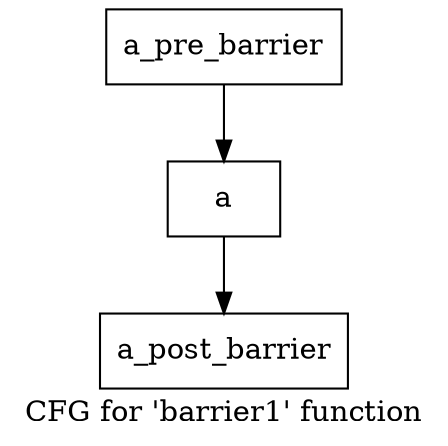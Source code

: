 digraph "CFG for 'barrier1' function" {
	label="CFG for 'barrier1' function";

	Node0x162a260 [shape=record,label="{a_pre_barrier}"];
	Node0x162a260 -> Node0x162a2c0;
	Node0x162a2c0 [shape=record,label="{a}"];
	Node0x162a2c0 -> Node0x162a320;
	Node0x162a320 [shape=record,label="{a_post_barrier}"];
}
